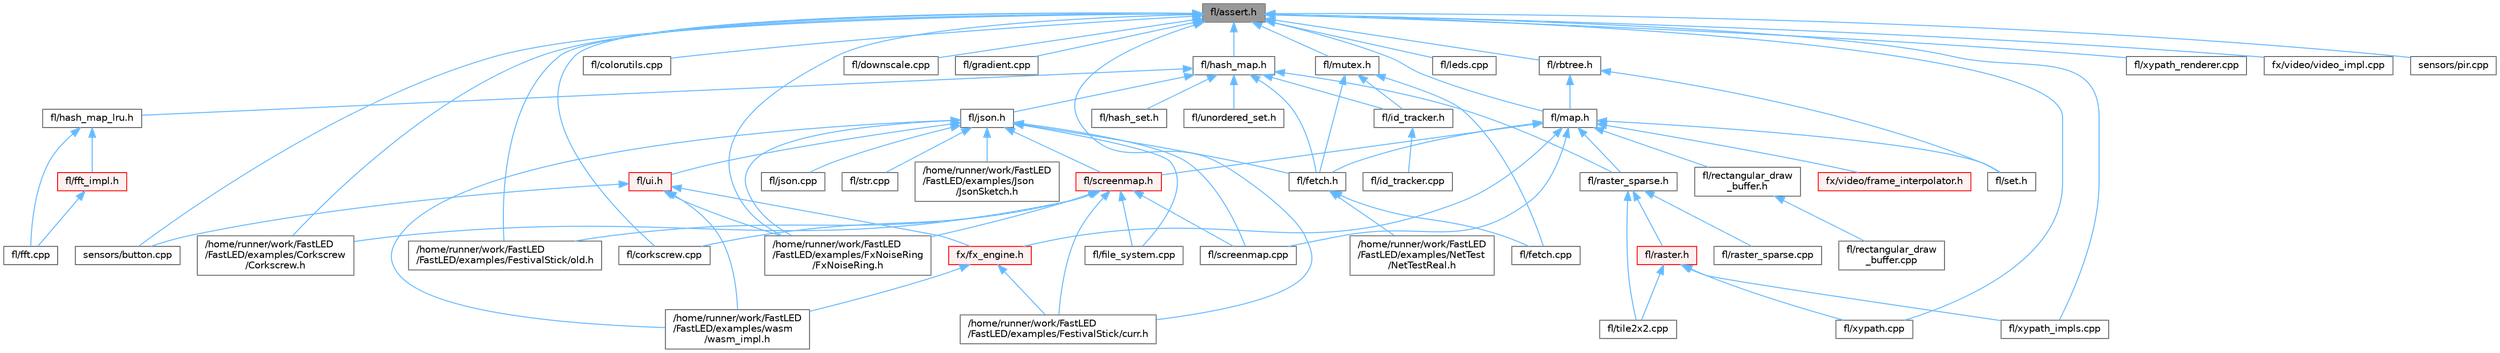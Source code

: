 digraph "fl/assert.h"
{
 // INTERACTIVE_SVG=YES
 // LATEX_PDF_SIZE
  bgcolor="transparent";
  edge [fontname=Helvetica,fontsize=10,labelfontname=Helvetica,labelfontsize=10];
  node [fontname=Helvetica,fontsize=10,shape=box,height=0.2,width=0.4];
  Node1 [id="Node000001",label="fl/assert.h",height=0.2,width=0.4,color="gray40", fillcolor="grey60", style="filled", fontcolor="black",tooltip=" "];
  Node1 -> Node2 [id="edge1_Node000001_Node000002",dir="back",color="steelblue1",style="solid",tooltip=" "];
  Node2 [id="Node000002",label="/home/runner/work/FastLED\l/FastLED/examples/Corkscrew\l/Corkscrew.h",height=0.2,width=0.4,color="grey40", fillcolor="white", style="filled",URL="$df/d40/examples_2_corkscrew_2corkscrew_8h.html",tooltip=" "];
  Node1 -> Node3 [id="edge2_Node000001_Node000003",dir="back",color="steelblue1",style="solid",tooltip=" "];
  Node3 [id="Node000003",label="/home/runner/work/FastLED\l/FastLED/examples/FestivalStick/curr.h",height=0.2,width=0.4,color="grey40", fillcolor="white", style="filled",URL="$d4/d06/curr_8h.html",tooltip=" "];
  Node1 -> Node4 [id="edge3_Node000001_Node000004",dir="back",color="steelblue1",style="solid",tooltip=" "];
  Node4 [id="Node000004",label="/home/runner/work/FastLED\l/FastLED/examples/FestivalStick/old.h",height=0.2,width=0.4,color="grey40", fillcolor="white", style="filled",URL="$d7/da1/old_8h.html",tooltip=" "];
  Node1 -> Node5 [id="edge4_Node000001_Node000005",dir="back",color="steelblue1",style="solid",tooltip=" "];
  Node5 [id="Node000005",label="/home/runner/work/FastLED\l/FastLED/examples/FxNoiseRing\l/FxNoiseRing.h",height=0.2,width=0.4,color="grey40", fillcolor="white", style="filled",URL="$d5/d77/_fx_noise_ring_8h.html",tooltip=" "];
  Node1 -> Node6 [id="edge5_Node000001_Node000006",dir="back",color="steelblue1",style="solid",tooltip=" "];
  Node6 [id="Node000006",label="fl/colorutils.cpp",height=0.2,width=0.4,color="grey40", fillcolor="white", style="filled",URL="$da/d2d/colorutils_8cpp.html",tooltip="Misc utility functions for palettes, blending, and more."];
  Node1 -> Node7 [id="edge6_Node000001_Node000007",dir="back",color="steelblue1",style="solid",tooltip=" "];
  Node7 [id="Node000007",label="fl/corkscrew.cpp",height=0.2,width=0.4,color="grey40", fillcolor="white", style="filled",URL="$d3/d9b/corkscrew_8cpp.html",tooltip=" "];
  Node1 -> Node8 [id="edge7_Node000001_Node000008",dir="back",color="steelblue1",style="solid",tooltip=" "];
  Node8 [id="Node000008",label="fl/downscale.cpp",height=0.2,width=0.4,color="grey40", fillcolor="white", style="filled",URL="$d8/df9/downscale_8cpp.html",tooltip=" "];
  Node1 -> Node9 [id="edge8_Node000001_Node000009",dir="back",color="steelblue1",style="solid",tooltip=" "];
  Node9 [id="Node000009",label="fl/gradient.cpp",height=0.2,width=0.4,color="grey40", fillcolor="white", style="filled",URL="$d3/d77/gradient_8cpp.html",tooltip=" "];
  Node1 -> Node10 [id="edge9_Node000001_Node000010",dir="back",color="steelblue1",style="solid",tooltip=" "];
  Node10 [id="Node000010",label="fl/hash_map.h",height=0.2,width=0.4,color="grey40", fillcolor="white", style="filled",URL="$d6/d13/hash__map_8h.html",tooltip=" "];
  Node10 -> Node11 [id="edge10_Node000010_Node000011",dir="back",color="steelblue1",style="solid",tooltip=" "];
  Node11 [id="Node000011",label="fl/fetch.h",height=0.2,width=0.4,color="grey40", fillcolor="white", style="filled",URL="$d6/d6a/fetch_8h.html",tooltip="Unified HTTP fetch API for FastLED (cross-platform)"];
  Node11 -> Node12 [id="edge11_Node000011_Node000012",dir="back",color="steelblue1",style="solid",tooltip=" "];
  Node12 [id="Node000012",label="/home/runner/work/FastLED\l/FastLED/examples/NetTest\l/NetTestReal.h",height=0.2,width=0.4,color="grey40", fillcolor="white", style="filled",URL="$d5/dec/_net_test_real_8h.html",tooltip=" "];
  Node11 -> Node13 [id="edge12_Node000011_Node000013",dir="back",color="steelblue1",style="solid",tooltip=" "];
  Node13 [id="Node000013",label="fl/fetch.cpp",height=0.2,width=0.4,color="grey40", fillcolor="white", style="filled",URL="$d9/ddd/fetch_8cpp.html",tooltip=" "];
  Node10 -> Node14 [id="edge13_Node000010_Node000014",dir="back",color="steelblue1",style="solid",tooltip=" "];
  Node14 [id="Node000014",label="fl/hash_map_lru.h",height=0.2,width=0.4,color="grey40", fillcolor="white", style="filled",URL="$dd/d0c/hash__map__lru_8h.html",tooltip=" "];
  Node14 -> Node15 [id="edge14_Node000014_Node000015",dir="back",color="steelblue1",style="solid",tooltip=" "];
  Node15 [id="Node000015",label="fl/fft.cpp",height=0.2,width=0.4,color="grey40", fillcolor="white", style="filled",URL="$db/d03/fft_8cpp.html",tooltip=" "];
  Node14 -> Node16 [id="edge15_Node000014_Node000016",dir="back",color="steelblue1",style="solid",tooltip=" "];
  Node16 [id="Node000016",label="fl/fft_impl.h",height=0.2,width=0.4,color="red", fillcolor="#FFF0F0", style="filled",URL="$df/d73/fft__impl_8h.html",tooltip=" "];
  Node16 -> Node15 [id="edge16_Node000016_Node000015",dir="back",color="steelblue1",style="solid",tooltip=" "];
  Node10 -> Node18 [id="edge17_Node000010_Node000018",dir="back",color="steelblue1",style="solid",tooltip=" "];
  Node18 [id="Node000018",label="fl/hash_set.h",height=0.2,width=0.4,color="grey40", fillcolor="white", style="filled",URL="$dc/de3/hash__set_8h.html",tooltip=" "];
  Node10 -> Node19 [id="edge18_Node000010_Node000019",dir="back",color="steelblue1",style="solid",tooltip=" "];
  Node19 [id="Node000019",label="fl/id_tracker.h",height=0.2,width=0.4,color="grey40", fillcolor="white", style="filled",URL="$df/d0a/id__tracker_8h.html",tooltip=" "];
  Node19 -> Node20 [id="edge19_Node000019_Node000020",dir="back",color="steelblue1",style="solid",tooltip=" "];
  Node20 [id="Node000020",label="fl/id_tracker.cpp",height=0.2,width=0.4,color="grey40", fillcolor="white", style="filled",URL="$df/de6/id__tracker_8cpp.html",tooltip=" "];
  Node10 -> Node21 [id="edge20_Node000010_Node000021",dir="back",color="steelblue1",style="solid",tooltip=" "];
  Node21 [id="Node000021",label="fl/json.h",height=0.2,width=0.4,color="grey40", fillcolor="white", style="filled",URL="$d7/d91/fl_2json_8h.html",tooltip="FastLED's Elegant JSON Library: fl::Json"];
  Node21 -> Node5 [id="edge21_Node000021_Node000005",dir="back",color="steelblue1",style="solid",tooltip=" "];
  Node21 -> Node22 [id="edge22_Node000021_Node000022",dir="back",color="steelblue1",style="solid",tooltip=" "];
  Node22 [id="Node000022",label="/home/runner/work/FastLED\l/FastLED/examples/Json\l/JsonSketch.h",height=0.2,width=0.4,color="grey40", fillcolor="white", style="filled",URL="$d0/dd3/_json_sketch_8h.html",tooltip=" "];
  Node21 -> Node23 [id="edge23_Node000021_Node000023",dir="back",color="steelblue1",style="solid",tooltip=" "];
  Node23 [id="Node000023",label="/home/runner/work/FastLED\l/FastLED/examples/wasm\l/wasm_impl.h",height=0.2,width=0.4,color="grey40", fillcolor="white", style="filled",URL="$da/d40/wasm__impl_8h.html",tooltip=" "];
  Node21 -> Node11 [id="edge24_Node000021_Node000011",dir="back",color="steelblue1",style="solid",tooltip=" "];
  Node21 -> Node24 [id="edge25_Node000021_Node000024",dir="back",color="steelblue1",style="solid",tooltip=" "];
  Node24 [id="Node000024",label="fl/file_system.cpp",height=0.2,width=0.4,color="grey40", fillcolor="white", style="filled",URL="$d4/d37/file__system_8cpp.html",tooltip=" "];
  Node21 -> Node25 [id="edge26_Node000021_Node000025",dir="back",color="steelblue1",style="solid",tooltip=" "];
  Node25 [id="Node000025",label="fl/json.cpp",height=0.2,width=0.4,color="grey40", fillcolor="white", style="filled",URL="$dd/d55/json_8cpp.html",tooltip=" "];
  Node21 -> Node26 [id="edge27_Node000021_Node000026",dir="back",color="steelblue1",style="solid",tooltip=" "];
  Node26 [id="Node000026",label="fl/screenmap.cpp",height=0.2,width=0.4,color="grey40", fillcolor="white", style="filled",URL="$d9/d6f/screenmap_8cpp.html",tooltip=" "];
  Node21 -> Node27 [id="edge28_Node000021_Node000027",dir="back",color="steelblue1",style="solid",tooltip=" "];
  Node27 [id="Node000027",label="fl/screenmap.h",height=0.2,width=0.4,color="red", fillcolor="#FFF0F0", style="filled",URL="$d7/d97/screenmap_8h.html",tooltip=" "];
  Node27 -> Node2 [id="edge29_Node000027_Node000002",dir="back",color="steelblue1",style="solid",tooltip=" "];
  Node27 -> Node3 [id="edge30_Node000027_Node000003",dir="back",color="steelblue1",style="solid",tooltip=" "];
  Node27 -> Node4 [id="edge31_Node000027_Node000004",dir="back",color="steelblue1",style="solid",tooltip=" "];
  Node27 -> Node5 [id="edge32_Node000027_Node000005",dir="back",color="steelblue1",style="solid",tooltip=" "];
  Node27 -> Node7 [id="edge33_Node000027_Node000007",dir="back",color="steelblue1",style="solid",tooltip=" "];
  Node27 -> Node24 [id="edge34_Node000027_Node000024",dir="back",color="steelblue1",style="solid",tooltip=" "];
  Node27 -> Node26 [id="edge35_Node000027_Node000026",dir="back",color="steelblue1",style="solid",tooltip=" "];
  Node21 -> Node196 [id="edge36_Node000021_Node000196",dir="back",color="steelblue1",style="solid",tooltip=" "];
  Node196 [id="Node000196",label="fl/str.cpp",height=0.2,width=0.4,color="grey40", fillcolor="white", style="filled",URL="$d1/d1f/str_8cpp.html",tooltip=" "];
  Node21 -> Node178 [id="edge37_Node000021_Node000178",dir="back",color="steelblue1",style="solid",tooltip=" "];
  Node178 [id="Node000178",label="fl/ui.h",height=0.2,width=0.4,color="red", fillcolor="#FFF0F0", style="filled",URL="$d9/d3b/ui_8h.html",tooltip=" "];
  Node178 -> Node5 [id="edge38_Node000178_Node000005",dir="back",color="steelblue1",style="solid",tooltip=" "];
  Node178 -> Node23 [id="edge39_Node000178_Node000023",dir="back",color="steelblue1",style="solid",tooltip=" "];
  Node178 -> Node182 [id="edge40_Node000178_Node000182",dir="back",color="steelblue1",style="solid",tooltip=" "];
  Node182 [id="Node000182",label="fx/fx_engine.h",height=0.2,width=0.4,color="red", fillcolor="#FFF0F0", style="filled",URL="$d9/d3c/fx__engine_8h.html",tooltip=" "];
  Node182 -> Node3 [id="edge41_Node000182_Node000003",dir="back",color="steelblue1",style="solid",tooltip=" "];
  Node182 -> Node23 [id="edge42_Node000182_Node000023",dir="back",color="steelblue1",style="solid",tooltip=" "];
  Node178 -> Node184 [id="edge43_Node000178_Node000184",dir="back",color="steelblue1",style="solid",tooltip=" "];
  Node184 [id="Node000184",label="sensors/button.cpp",height=0.2,width=0.4,color="grey40", fillcolor="white", style="filled",URL="$d6/df7/button_8cpp.html",tooltip=" "];
  Node10 -> Node197 [id="edge44_Node000010_Node000197",dir="back",color="steelblue1",style="solid",tooltip=" "];
  Node197 [id="Node000197",label="fl/raster_sparse.h",height=0.2,width=0.4,color="grey40", fillcolor="white", style="filled",URL="$d4/df9/raster__sparse_8h.html",tooltip=" "];
  Node197 -> Node198 [id="edge45_Node000197_Node000198",dir="back",color="steelblue1",style="solid",tooltip=" "];
  Node198 [id="Node000198",label="fl/raster.h",height=0.2,width=0.4,color="red", fillcolor="#FFF0F0", style="filled",URL="$d1/d1e/raster_8h.html",tooltip=" "];
  Node198 -> Node199 [id="edge46_Node000198_Node000199",dir="back",color="steelblue1",style="solid",tooltip=" "];
  Node199 [id="Node000199",label="fl/tile2x2.cpp",height=0.2,width=0.4,color="grey40", fillcolor="white", style="filled",URL="$db/d15/tile2x2_8cpp.html",tooltip=" "];
  Node198 -> Node200 [id="edge47_Node000198_Node000200",dir="back",color="steelblue1",style="solid",tooltip=" "];
  Node200 [id="Node000200",label="fl/xypath.cpp",height=0.2,width=0.4,color="grey40", fillcolor="white", style="filled",URL="$d4/d78/xypath_8cpp.html",tooltip=" "];
  Node198 -> Node201 [id="edge48_Node000198_Node000201",dir="back",color="steelblue1",style="solid",tooltip=" "];
  Node201 [id="Node000201",label="fl/xypath_impls.cpp",height=0.2,width=0.4,color="grey40", fillcolor="white", style="filled",URL="$d4/db1/xypath__impls_8cpp.html",tooltip=" "];
  Node197 -> Node202 [id="edge49_Node000197_Node000202",dir="back",color="steelblue1",style="solid",tooltip=" "];
  Node202 [id="Node000202",label="fl/raster_sparse.cpp",height=0.2,width=0.4,color="grey40", fillcolor="white", style="filled",URL="$d7/d58/raster__sparse_8cpp.html",tooltip=" "];
  Node197 -> Node199 [id="edge50_Node000197_Node000199",dir="back",color="steelblue1",style="solid",tooltip=" "];
  Node10 -> Node203 [id="edge51_Node000010_Node000203",dir="back",color="steelblue1",style="solid",tooltip=" "];
  Node203 [id="Node000203",label="fl/unordered_set.h",height=0.2,width=0.4,color="grey40", fillcolor="white", style="filled",URL="$df/d26/unordered__set_8h.html",tooltip=" "];
  Node1 -> Node204 [id="edge52_Node000001_Node000204",dir="back",color="steelblue1",style="solid",tooltip=" "];
  Node204 [id="Node000204",label="fl/leds.cpp",height=0.2,width=0.4,color="grey40", fillcolor="white", style="filled",URL="$d6/d78/leds_8cpp.html",tooltip=" "];
  Node1 -> Node205 [id="edge53_Node000001_Node000205",dir="back",color="steelblue1",style="solid",tooltip=" "];
  Node205 [id="Node000205",label="fl/map.h",height=0.2,width=0.4,color="grey40", fillcolor="white", style="filled",URL="$dc/db7/map_8h.html",tooltip=" "];
  Node205 -> Node11 [id="edge54_Node000205_Node000011",dir="back",color="steelblue1",style="solid",tooltip=" "];
  Node205 -> Node197 [id="edge55_Node000205_Node000197",dir="back",color="steelblue1",style="solid",tooltip=" "];
  Node205 -> Node206 [id="edge56_Node000205_Node000206",dir="back",color="steelblue1",style="solid",tooltip=" "];
  Node206 [id="Node000206",label="fl/rectangular_draw\l_buffer.h",height=0.2,width=0.4,color="grey40", fillcolor="white", style="filled",URL="$d9/df3/rectangular__draw__buffer_8h.html",tooltip=" "];
  Node206 -> Node207 [id="edge57_Node000206_Node000207",dir="back",color="steelblue1",style="solid",tooltip=" "];
  Node207 [id="Node000207",label="fl/rectangular_draw\l_buffer.cpp",height=0.2,width=0.4,color="grey40", fillcolor="white", style="filled",URL="$d3/d8d/rectangular__draw__buffer_8cpp.html",tooltip=" "];
  Node205 -> Node26 [id="edge58_Node000205_Node000026",dir="back",color="steelblue1",style="solid",tooltip=" "];
  Node205 -> Node27 [id="edge59_Node000205_Node000027",dir="back",color="steelblue1",style="solid",tooltip=" "];
  Node205 -> Node208 [id="edge60_Node000205_Node000208",dir="back",color="steelblue1",style="solid",tooltip=" "];
  Node208 [id="Node000208",label="fl/set.h",height=0.2,width=0.4,color="grey40", fillcolor="white", style="filled",URL="$d4/d13/set_8h.html",tooltip=" "];
  Node205 -> Node182 [id="edge61_Node000205_Node000182",dir="back",color="steelblue1",style="solid",tooltip=" "];
  Node205 -> Node191 [id="edge62_Node000205_Node000191",dir="back",color="steelblue1",style="solid",tooltip=" "];
  Node191 [id="Node000191",label="fx/video/frame_interpolator.h",height=0.2,width=0.4,color="red", fillcolor="#FFF0F0", style="filled",URL="$d3/dda/frame__interpolator_8h.html",tooltip=" "];
  Node1 -> Node209 [id="edge63_Node000001_Node000209",dir="back",color="steelblue1",style="solid",tooltip=" "];
  Node209 [id="Node000209",label="fl/mutex.h",height=0.2,width=0.4,color="grey40", fillcolor="white", style="filled",URL="$d0/df8/mutex_8h.html",tooltip=" "];
  Node209 -> Node13 [id="edge64_Node000209_Node000013",dir="back",color="steelblue1",style="solid",tooltip=" "];
  Node209 -> Node11 [id="edge65_Node000209_Node000011",dir="back",color="steelblue1",style="solid",tooltip=" "];
  Node209 -> Node19 [id="edge66_Node000209_Node000019",dir="back",color="steelblue1",style="solid",tooltip=" "];
  Node1 -> Node210 [id="edge67_Node000001_Node000210",dir="back",color="steelblue1",style="solid",tooltip=" "];
  Node210 [id="Node000210",label="fl/rbtree.h",height=0.2,width=0.4,color="grey40", fillcolor="white", style="filled",URL="$d5/ddf/rbtree_8h.html",tooltip=" "];
  Node210 -> Node205 [id="edge68_Node000210_Node000205",dir="back",color="steelblue1",style="solid",tooltip=" "];
  Node210 -> Node208 [id="edge69_Node000210_Node000208",dir="back",color="steelblue1",style="solid",tooltip=" "];
  Node1 -> Node200 [id="edge70_Node000001_Node000200",dir="back",color="steelblue1",style="solid",tooltip=" "];
  Node1 -> Node201 [id="edge71_Node000001_Node000201",dir="back",color="steelblue1",style="solid",tooltip=" "];
  Node1 -> Node211 [id="edge72_Node000001_Node000211",dir="back",color="steelblue1",style="solid",tooltip=" "];
  Node211 [id="Node000211",label="fl/xypath_renderer.cpp",height=0.2,width=0.4,color="grey40", fillcolor="white", style="filled",URL="$d2/d31/xypath__renderer_8cpp.html",tooltip=" "];
  Node1 -> Node193 [id="edge73_Node000001_Node000193",dir="back",color="steelblue1",style="solid",tooltip=" "];
  Node193 [id="Node000193",label="fx/video/video_impl.cpp",height=0.2,width=0.4,color="grey40", fillcolor="white", style="filled",URL="$d0/d7f/video__impl_8cpp.html",tooltip=" "];
  Node1 -> Node184 [id="edge74_Node000001_Node000184",dir="back",color="steelblue1",style="solid",tooltip=" "];
  Node1 -> Node135 [id="edge75_Node000001_Node000135",dir="back",color="steelblue1",style="solid",tooltip=" "];
  Node135 [id="Node000135",label="sensors/pir.cpp",height=0.2,width=0.4,color="grey40", fillcolor="white", style="filled",URL="$d2/da7/pir_8cpp.html",tooltip=" "];
}
